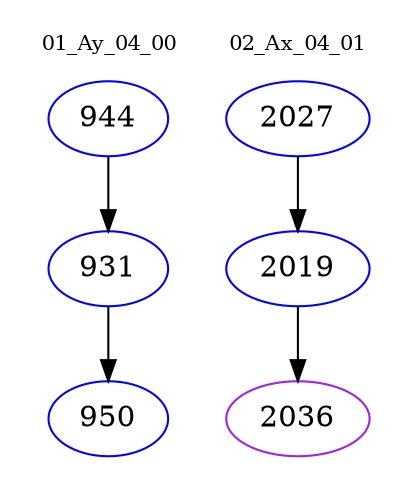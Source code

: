 digraph{
subgraph cluster_0 {
color = white
label = "01_Ay_04_00";
fontsize=10;
T0_944 [label="944", color="blue"]
T0_944 -> T0_931 [color="black"]
T0_931 [label="931", color="blue"]
T0_931 -> T0_950 [color="black"]
T0_950 [label="950", color="blue"]
}
subgraph cluster_1 {
color = white
label = "02_Ax_04_01";
fontsize=10;
T1_2027 [label="2027", color="blue"]
T1_2027 -> T1_2019 [color="black"]
T1_2019 [label="2019", color="blue"]
T1_2019 -> T1_2036 [color="black"]
T1_2036 [label="2036", color="purple"]
}
}
